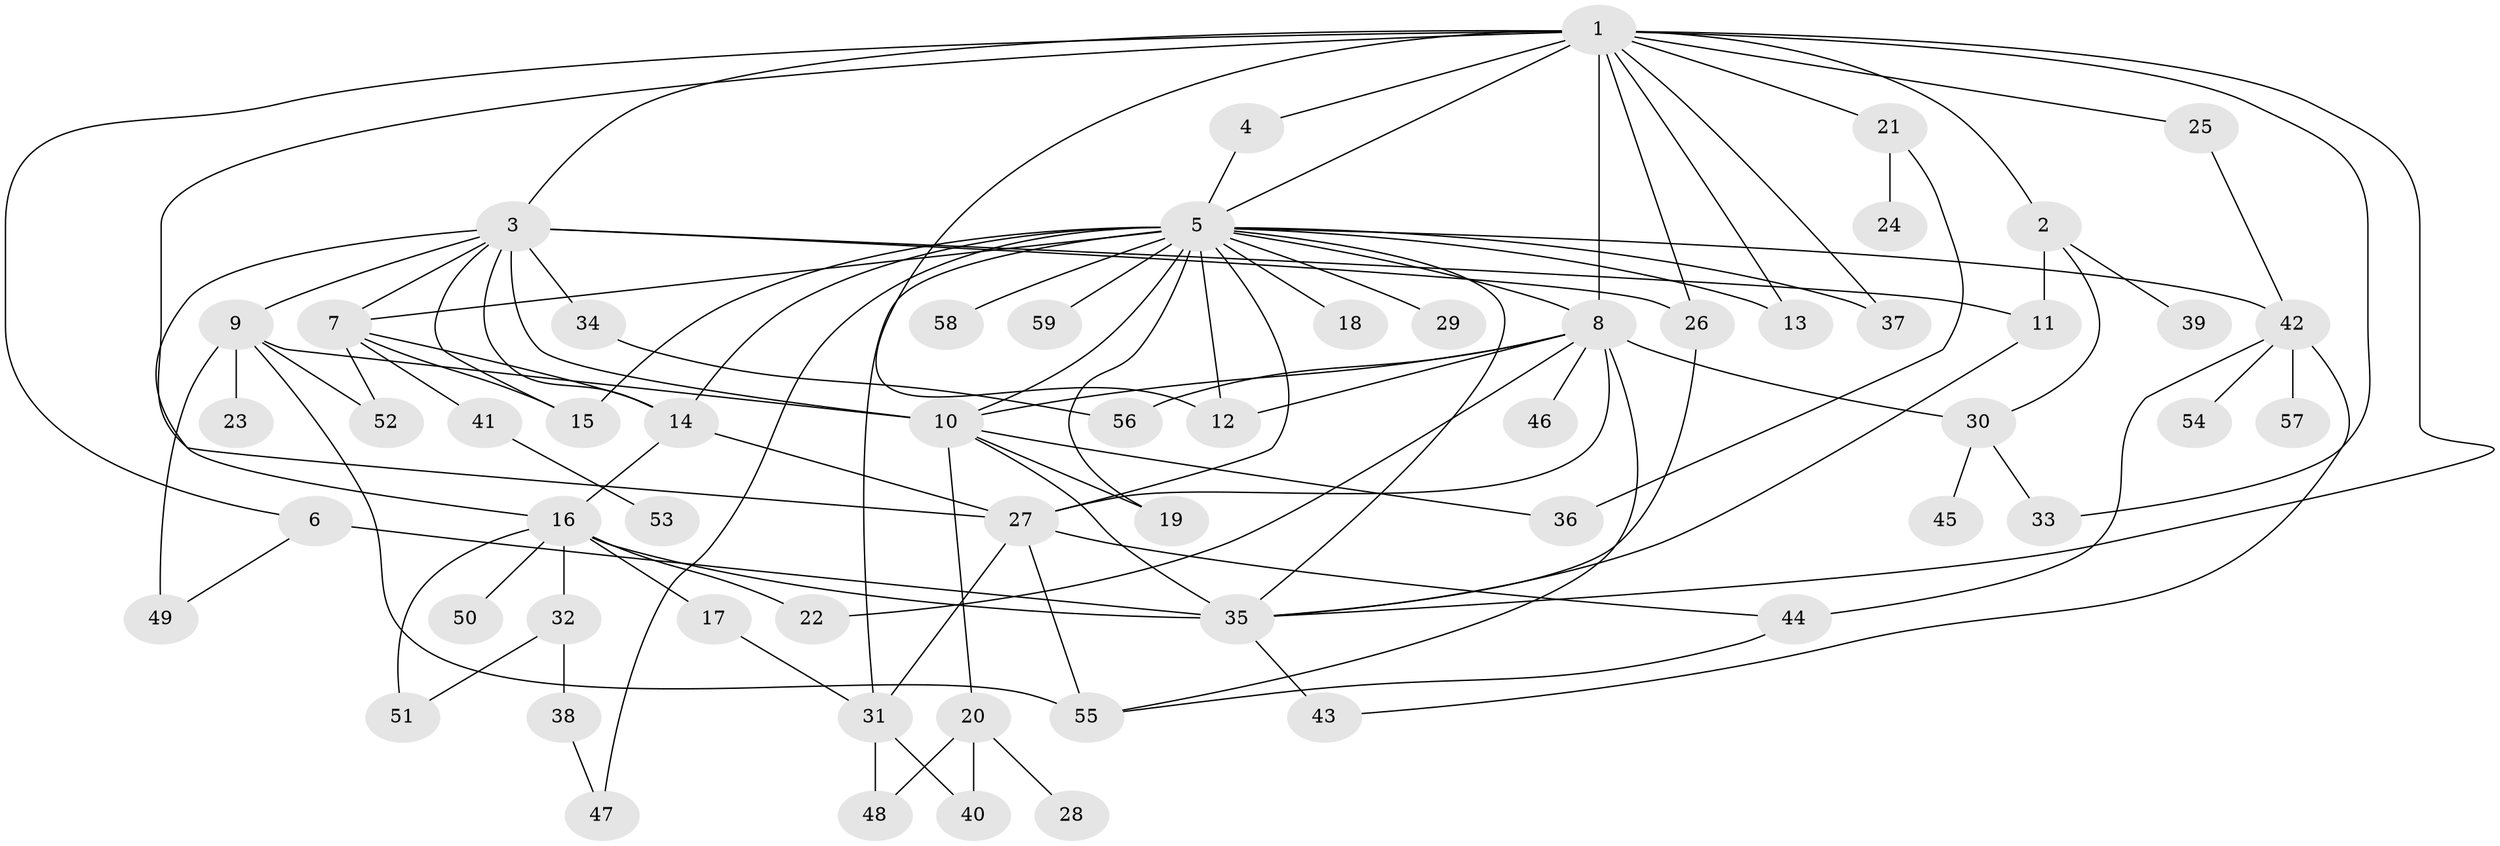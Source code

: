 // original degree distribution, {2: 0.2711864406779661, 31: 0.00847457627118644, 3: 0.15254237288135594, 23: 0.00847457627118644, 26: 0.00847457627118644, 6: 0.05084745762711865, 1: 0.3728813559322034, 7: 0.03389830508474576, 4: 0.059322033898305086, 9: 0.00847457627118644, 5: 0.025423728813559324}
// Generated by graph-tools (version 1.1) at 2025/35/03/09/25 02:35:24]
// undirected, 59 vertices, 104 edges
graph export_dot {
graph [start="1"]
  node [color=gray90,style=filled];
  1;
  2;
  3;
  4;
  5;
  6;
  7;
  8;
  9;
  10;
  11;
  12;
  13;
  14;
  15;
  16;
  17;
  18;
  19;
  20;
  21;
  22;
  23;
  24;
  25;
  26;
  27;
  28;
  29;
  30;
  31;
  32;
  33;
  34;
  35;
  36;
  37;
  38;
  39;
  40;
  41;
  42;
  43;
  44;
  45;
  46;
  47;
  48;
  49;
  50;
  51;
  52;
  53;
  54;
  55;
  56;
  57;
  58;
  59;
  1 -- 2 [weight=2.0];
  1 -- 3 [weight=2.0];
  1 -- 4 [weight=1.0];
  1 -- 5 [weight=1.0];
  1 -- 6 [weight=2.0];
  1 -- 8 [weight=10.0];
  1 -- 12 [weight=1.0];
  1 -- 13 [weight=1.0];
  1 -- 21 [weight=1.0];
  1 -- 25 [weight=1.0];
  1 -- 26 [weight=1.0];
  1 -- 27 [weight=1.0];
  1 -- 33 [weight=1.0];
  1 -- 35 [weight=2.0];
  1 -- 37 [weight=1.0];
  2 -- 11 [weight=1.0];
  2 -- 30 [weight=1.0];
  2 -- 39 [weight=1.0];
  3 -- 7 [weight=2.0];
  3 -- 9 [weight=1.0];
  3 -- 10 [weight=9.0];
  3 -- 11 [weight=2.0];
  3 -- 14 [weight=1.0];
  3 -- 15 [weight=1.0];
  3 -- 16 [weight=1.0];
  3 -- 26 [weight=1.0];
  3 -- 34 [weight=1.0];
  4 -- 5 [weight=1.0];
  5 -- 7 [weight=2.0];
  5 -- 8 [weight=1.0];
  5 -- 10 [weight=2.0];
  5 -- 12 [weight=1.0];
  5 -- 13 [weight=1.0];
  5 -- 14 [weight=1.0];
  5 -- 15 [weight=1.0];
  5 -- 18 [weight=1.0];
  5 -- 19 [weight=1.0];
  5 -- 27 [weight=1.0];
  5 -- 29 [weight=1.0];
  5 -- 31 [weight=1.0];
  5 -- 35 [weight=1.0];
  5 -- 37 [weight=1.0];
  5 -- 42 [weight=1.0];
  5 -- 47 [weight=1.0];
  5 -- 58 [weight=1.0];
  5 -- 59 [weight=1.0];
  6 -- 35 [weight=5.0];
  6 -- 49 [weight=1.0];
  7 -- 14 [weight=1.0];
  7 -- 15 [weight=3.0];
  7 -- 41 [weight=1.0];
  7 -- 52 [weight=1.0];
  8 -- 10 [weight=2.0];
  8 -- 12 [weight=1.0];
  8 -- 22 [weight=1.0];
  8 -- 27 [weight=1.0];
  8 -- 30 [weight=1.0];
  8 -- 46 [weight=1.0];
  8 -- 55 [weight=1.0];
  8 -- 56 [weight=1.0];
  9 -- 10 [weight=1.0];
  9 -- 23 [weight=1.0];
  9 -- 49 [weight=1.0];
  9 -- 52 [weight=1.0];
  9 -- 55 [weight=1.0];
  10 -- 19 [weight=1.0];
  10 -- 20 [weight=1.0];
  10 -- 35 [weight=1.0];
  10 -- 36 [weight=1.0];
  11 -- 35 [weight=2.0];
  14 -- 16 [weight=1.0];
  14 -- 27 [weight=1.0];
  16 -- 17 [weight=1.0];
  16 -- 22 [weight=1.0];
  16 -- 32 [weight=1.0];
  16 -- 35 [weight=1.0];
  16 -- 50 [weight=1.0];
  16 -- 51 [weight=1.0];
  17 -- 31 [weight=1.0];
  20 -- 28 [weight=1.0];
  20 -- 40 [weight=1.0];
  20 -- 48 [weight=1.0];
  21 -- 24 [weight=1.0];
  21 -- 36 [weight=1.0];
  25 -- 42 [weight=1.0];
  26 -- 35 [weight=1.0];
  27 -- 31 [weight=1.0];
  27 -- 44 [weight=1.0];
  27 -- 55 [weight=1.0];
  30 -- 33 [weight=1.0];
  30 -- 45 [weight=1.0];
  31 -- 40 [weight=1.0];
  31 -- 48 [weight=1.0];
  32 -- 38 [weight=1.0];
  32 -- 51 [weight=1.0];
  34 -- 56 [weight=1.0];
  35 -- 43 [weight=1.0];
  38 -- 47 [weight=1.0];
  41 -- 53 [weight=1.0];
  42 -- 43 [weight=1.0];
  42 -- 44 [weight=1.0];
  42 -- 54 [weight=1.0];
  42 -- 57 [weight=1.0];
  44 -- 55 [weight=1.0];
}
